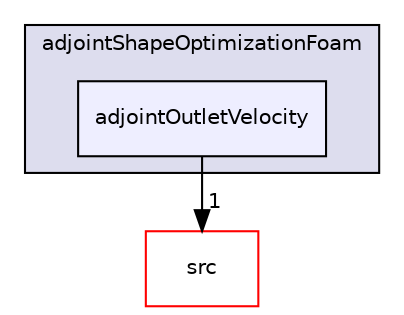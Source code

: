 digraph "applications/solvers/incompressible/adjointShapeOptimizationFoam/adjointOutletVelocity" {
  bgcolor=transparent;
  compound=true
  node [ fontsize="10", fontname="Helvetica"];
  edge [ labelfontsize="10", labelfontname="Helvetica"];
  subgraph clusterdir_088f87aa7298db423fbe65935fad4976 {
    graph [ bgcolor="#ddddee", pencolor="black", label="adjointShapeOptimizationFoam" fontname="Helvetica", fontsize="10", URL="dir_088f87aa7298db423fbe65935fad4976.html"]
  dir_64337332dff9e7652c7e7a47e1b85600 [shape=box, label="adjointOutletVelocity", style="filled", fillcolor="#eeeeff", pencolor="black", URL="dir_64337332dff9e7652c7e7a47e1b85600.html"];
  }
  dir_68267d1309a1af8e8297ef4c3efbcdba [shape=box label="src" color="red" URL="dir_68267d1309a1af8e8297ef4c3efbcdba.html"];
  dir_64337332dff9e7652c7e7a47e1b85600->dir_68267d1309a1af8e8297ef4c3efbcdba [headlabel="1", labeldistance=1.5 headhref="dir_000132_000738.html"];
}
